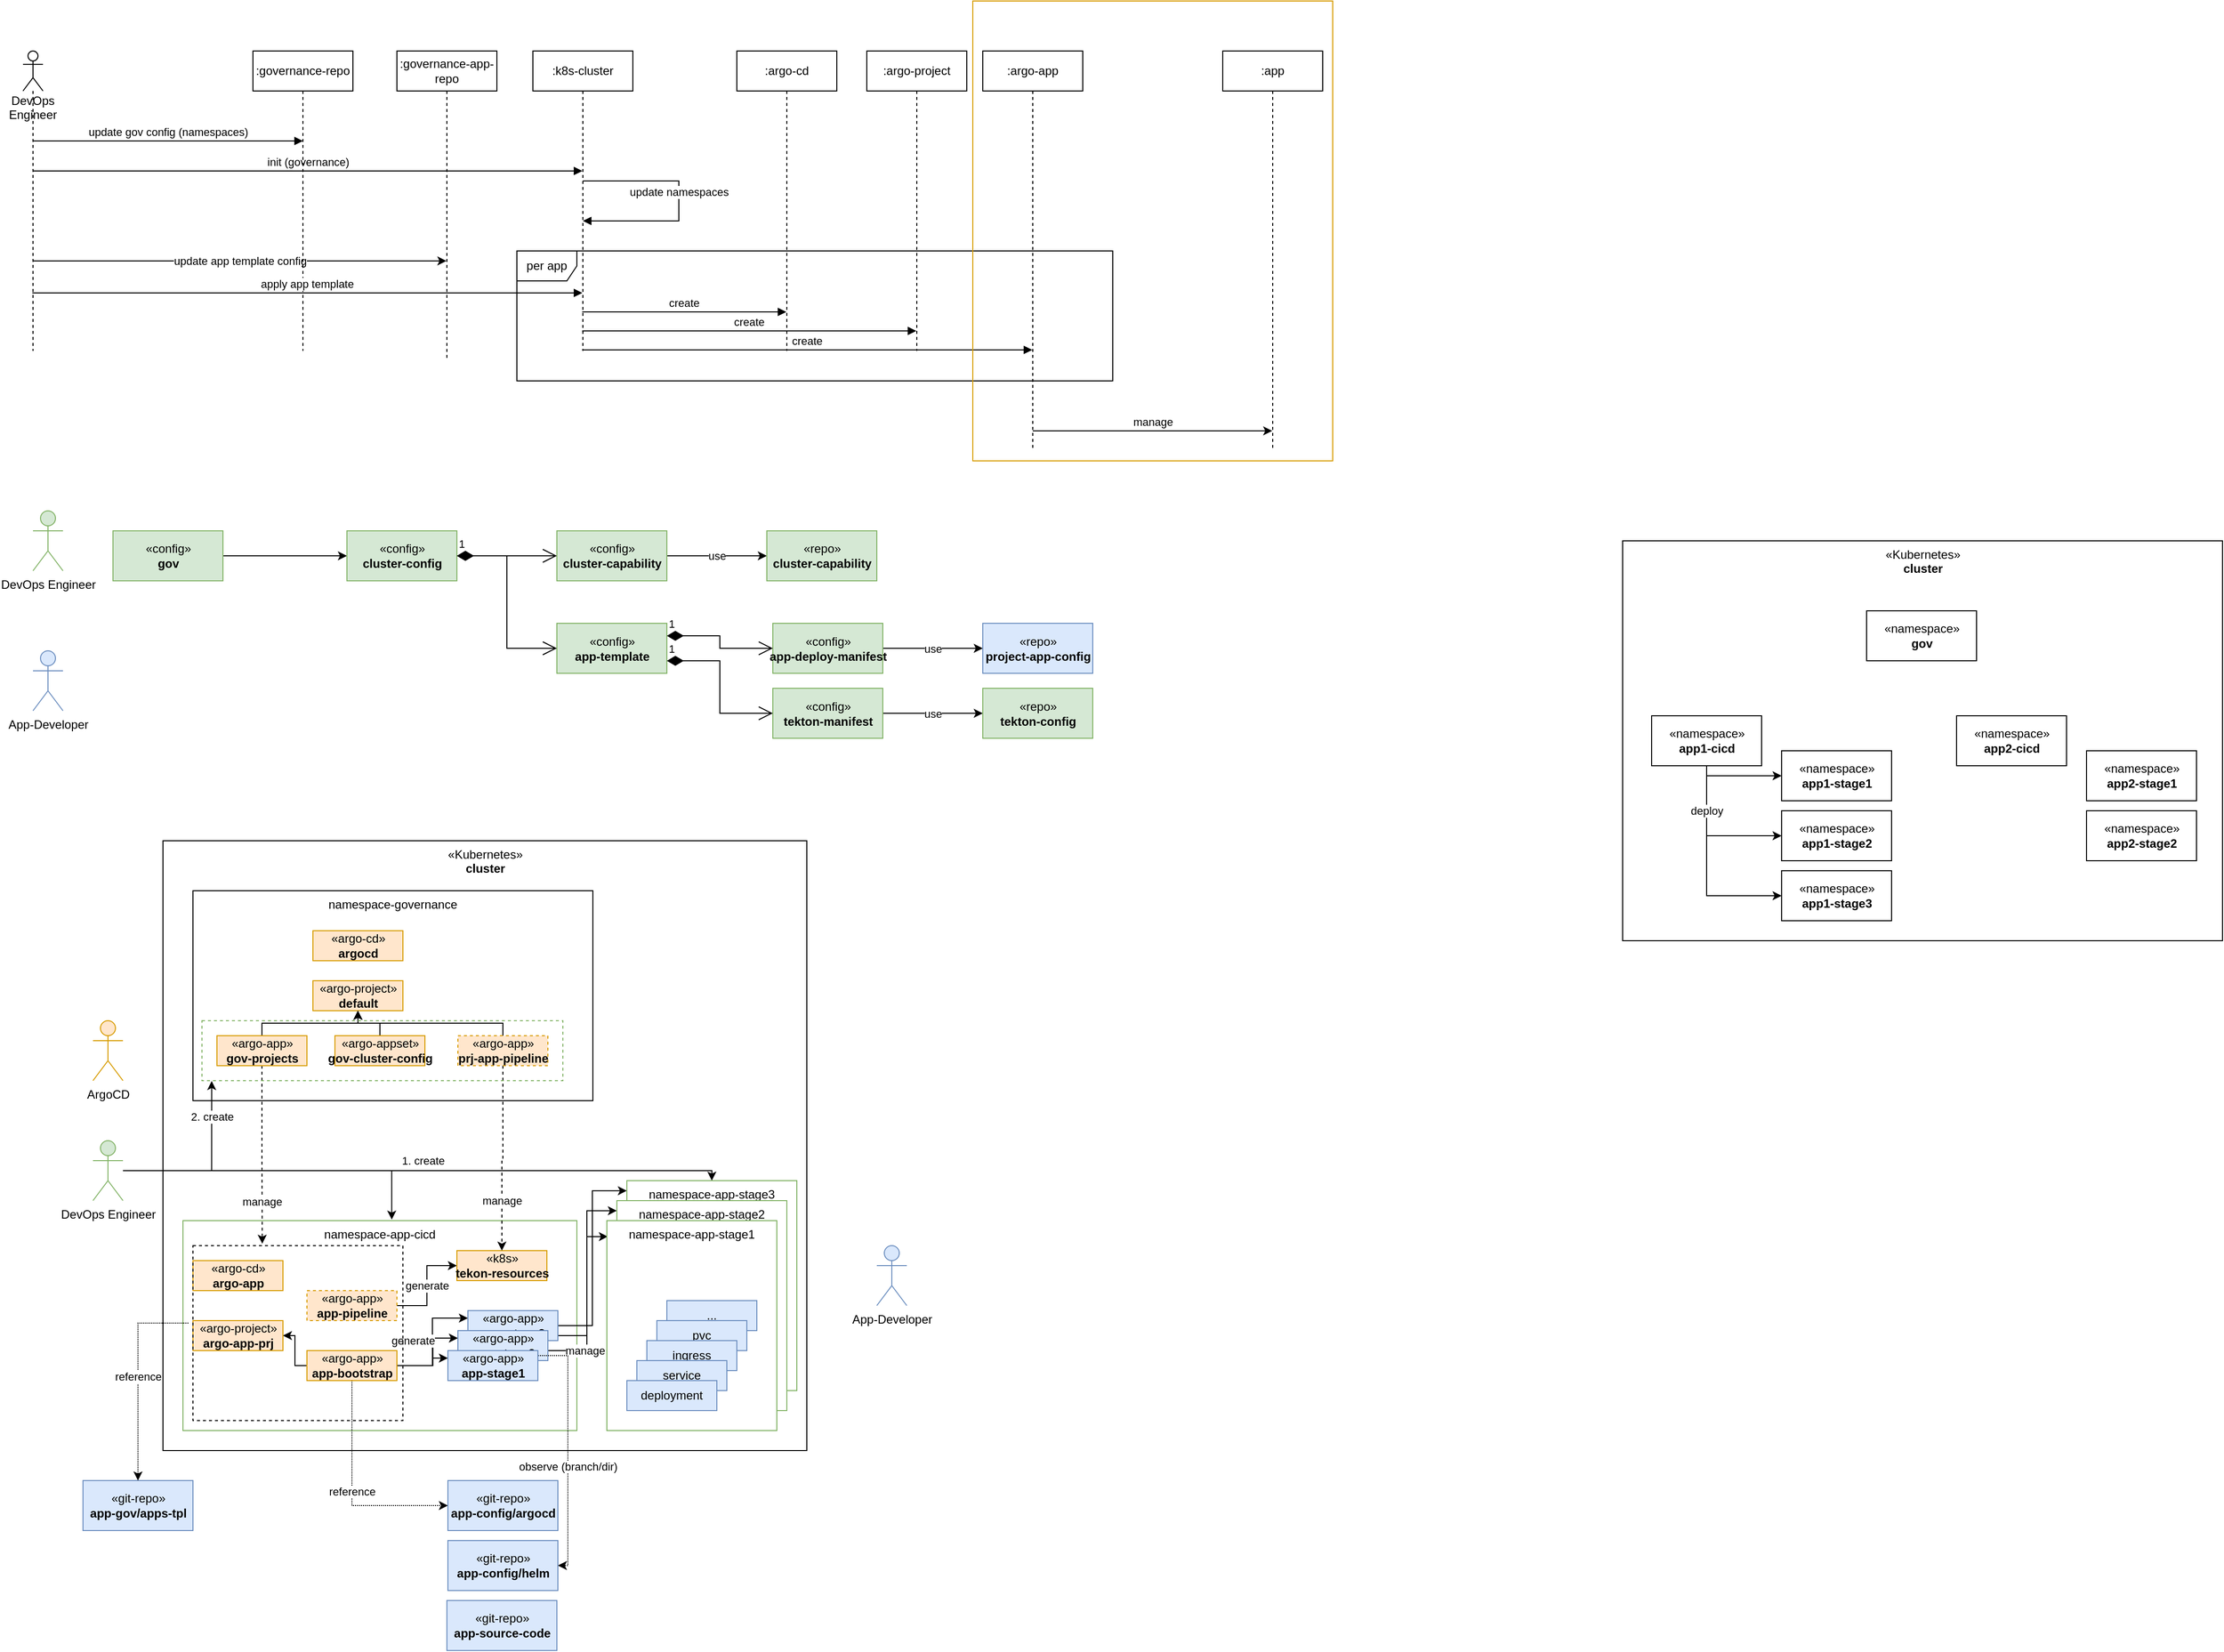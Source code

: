 <mxfile>
    <diagram id="TUL-UYeq6HDb0CNwIHWx" name="GitOps">
        <mxGraphModel dx="1995" dy="700" grid="1" gridSize="10" guides="1" tooltips="1" connect="1" arrows="1" fold="1" page="1" pageScale="1" pageWidth="827" pageHeight="1169" background="#ffffff" math="0" shadow="0">
            <root>
                <mxCell id="nsVgLiraT71_AxL_cq3k-0"/>
                <mxCell id="nsVgLiraT71_AxL_cq3k-1" parent="nsVgLiraT71_AxL_cq3k-0"/>
                <mxCell id="6ou4WCCmQBVYviTk-9dl-51" value="per app" style="shape=umlFrame;whiteSpace=wrap;html=1;" parent="nsVgLiraT71_AxL_cq3k-1" vertex="1">
                    <mxGeometry x="514" y="290" width="596" height="130" as="geometry"/>
                </mxCell>
                <mxCell id="nsVgLiraT71_AxL_cq3k-3" value="«Kubernetes»&lt;br&gt;&lt;b&gt;cluster&lt;/b&gt;" style="html=1;verticalAlign=top;" parent="nsVgLiraT71_AxL_cq3k-1" vertex="1">
                    <mxGeometry x="160" y="880" width="644" height="610" as="geometry"/>
                </mxCell>
                <mxCell id="nsVgLiraT71_AxL_cq3k-10" value="namespace-app-cicd" style="rounded=0;whiteSpace=wrap;html=1;verticalAlign=top;fillColor=none;strokeColor=#82b366;" parent="nsVgLiraT71_AxL_cq3k-1" vertex="1">
                    <mxGeometry x="180" y="1260" width="394" height="210" as="geometry"/>
                </mxCell>
                <mxCell id="nsVgLiraT71_AxL_cq3k-30" style="edgeStyle=orthogonalEdgeStyle;rounded=0;html=1;entryX=0;entryY=0.048;entryDx=0;entryDy=0;entryPerimeter=0;exitX=1;exitY=0.5;exitDx=0;exitDy=0;" parent="nsVgLiraT71_AxL_cq3k-1" source="6ou4WCCmQBVYviTk-9dl-10" target="nsVgLiraT71_AxL_cq3k-29" edge="1">
                    <mxGeometry relative="1" as="geometry">
                        <mxPoint x="544" y="1305" as="sourcePoint"/>
                    </mxGeometry>
                </mxCell>
                <mxCell id="nsVgLiraT71_AxL_cq3k-28" style="edgeStyle=orthogonalEdgeStyle;rounded=0;html=1;entryX=0;entryY=0.048;entryDx=0;entryDy=0;entryPerimeter=0;exitX=1;exitY=0.5;exitDx=0;exitDy=0;" parent="nsVgLiraT71_AxL_cq3k-1" source="6ou4WCCmQBVYviTk-9dl-9" target="nsVgLiraT71_AxL_cq3k-11" edge="1">
                    <mxGeometry relative="1" as="geometry">
                        <Array as="points">
                            <mxPoint x="584" y="1375"/>
                            <mxPoint x="584" y="1250"/>
                        </Array>
                        <mxPoint x="534" y="1325" as="sourcePoint"/>
                    </mxGeometry>
                </mxCell>
                <mxCell id="nsVgLiraT71_AxL_cq3k-31" style="edgeStyle=orthogonalEdgeStyle;rounded=0;html=1;entryX=0.006;entryY=0.076;entryDx=0;entryDy=0;entryPerimeter=0;exitX=1;exitY=0.5;exitDx=0;exitDy=0;" parent="nsVgLiraT71_AxL_cq3k-1" source="6ou4WCCmQBVYviTk-9dl-8" target="nsVgLiraT71_AxL_cq3k-2" edge="1">
                    <mxGeometry relative="1" as="geometry">
                        <Array as="points">
                            <mxPoint x="524" y="1390"/>
                            <mxPoint x="584" y="1390"/>
                            <mxPoint x="584" y="1276"/>
                        </Array>
                        <mxPoint x="524" y="1345" as="sourcePoint"/>
                    </mxGeometry>
                </mxCell>
                <mxCell id="nsVgLiraT71_AxL_cq3k-32" value="manage" style="edgeLabel;html=1;align=center;verticalAlign=middle;resizable=0;points=[];" parent="nsVgLiraT71_AxL_cq3k-31" vertex="1" connectable="0">
                    <mxGeometry x="-0.24" relative="1" as="geometry">
                        <mxPoint as="offset"/>
                    </mxGeometry>
                </mxCell>
                <mxCell id="nsVgLiraT71_AxL_cq3k-17" value="namespace-governance" style="rounded=0;whiteSpace=wrap;html=1;verticalAlign=top;" parent="nsVgLiraT71_AxL_cq3k-1" vertex="1">
                    <mxGeometry x="190" y="930" width="400" height="210" as="geometry"/>
                </mxCell>
                <mxCell id="nsVgLiraT71_AxL_cq3k-26" style="edgeStyle=none;html=1;" parent="nsVgLiraT71_AxL_cq3k-1" edge="1">
                    <mxGeometry relative="1" as="geometry">
                        <mxPoint x="524" y="1025" as="targetPoint"/>
                    </mxGeometry>
                </mxCell>
                <mxCell id="6ou4WCCmQBVYviTk-9dl-57" value="" style="edgeStyle=orthogonalEdgeStyle;rounded=0;html=1;entryX=0.53;entryY=-0.005;entryDx=0;entryDy=0;entryPerimeter=0;startArrow=none;startFill=0;endArrow=classic;endFill=1;" parent="nsVgLiraT71_AxL_cq3k-1" source="nsVgLiraT71_AxL_cq3k-23" target="nsVgLiraT71_AxL_cq3k-10" edge="1">
                    <mxGeometry x="-0.597" y="10" relative="1" as="geometry">
                        <mxPoint as="offset"/>
                    </mxGeometry>
                </mxCell>
                <mxCell id="6ou4WCCmQBVYviTk-9dl-58" value="1. create" style="edgeStyle=orthogonalEdgeStyle;rounded=0;html=1;entryX=0.5;entryY=0;entryDx=0;entryDy=0;startArrow=none;startFill=0;endArrow=classic;endFill=1;" parent="nsVgLiraT71_AxL_cq3k-1" source="nsVgLiraT71_AxL_cq3k-23" target="nsVgLiraT71_AxL_cq3k-29" edge="1">
                    <mxGeometry x="0.002" y="10" relative="1" as="geometry">
                        <Array as="points">
                            <mxPoint x="709" y="1210"/>
                        </Array>
                        <mxPoint as="offset"/>
                    </mxGeometry>
                </mxCell>
                <mxCell id="6ou4WCCmQBVYviTk-9dl-76" value="2. create" style="edgeStyle=orthogonalEdgeStyle;rounded=0;html=1;entryX=0.027;entryY=1.006;entryDx=0;entryDy=0;entryPerimeter=0;startArrow=none;startFill=0;endArrow=classic;endFill=1;" parent="nsVgLiraT71_AxL_cq3k-1" source="nsVgLiraT71_AxL_cq3k-23" target="6ou4WCCmQBVYviTk-9dl-75" edge="1">
                    <mxGeometry x="0.6" relative="1" as="geometry">
                        <mxPoint as="offset"/>
                    </mxGeometry>
                </mxCell>
                <mxCell id="nsVgLiraT71_AxL_cq3k-23" value="DevOps Engineer" style="shape=umlActor;verticalLabelPosition=bottom;verticalAlign=top;html=1;outlineConnect=0;fillColor=#d5e8d4;strokeColor=#82b366;" parent="nsVgLiraT71_AxL_cq3k-1" vertex="1">
                    <mxGeometry x="90" y="1180" width="30" height="60" as="geometry"/>
                </mxCell>
                <mxCell id="nsVgLiraT71_AxL_cq3k-24" value="App-Developer" style="shape=umlActor;verticalLabelPosition=bottom;verticalAlign=top;html=1;outlineConnect=0;fillColor=#dae8fc;strokeColor=#6c8ebf;" parent="nsVgLiraT71_AxL_cq3k-1" vertex="1">
                    <mxGeometry x="874" y="1285" width="30" height="60" as="geometry"/>
                </mxCell>
                <mxCell id="nsVgLiraT71_AxL_cq3k-29" value="namespace-app-stage3" style="rounded=0;whiteSpace=wrap;html=1;verticalAlign=top;fillColor=none;strokeColor=#82b366;" parent="nsVgLiraT71_AxL_cq3k-1" vertex="1">
                    <mxGeometry x="624" y="1220" width="170" height="210" as="geometry"/>
                </mxCell>
                <mxCell id="nsVgLiraT71_AxL_cq3k-11" value="namespace-app-stage2" style="rounded=0;whiteSpace=wrap;html=1;verticalAlign=top;fillColor=default;strokeColor=#82b366;" parent="nsVgLiraT71_AxL_cq3k-1" vertex="1">
                    <mxGeometry x="614" y="1240" width="170" height="210" as="geometry"/>
                </mxCell>
                <mxCell id="nsVgLiraT71_AxL_cq3k-2" value="namespace-app-stage1" style="rounded=0;whiteSpace=wrap;html=1;verticalAlign=top;fillColor=default;strokeColor=#82b366;" parent="nsVgLiraT71_AxL_cq3k-1" vertex="1">
                    <mxGeometry x="604" y="1260" width="170" height="210" as="geometry"/>
                </mxCell>
                <mxCell id="nsVgLiraT71_AxL_cq3k-8" value="..." style="rounded=0;whiteSpace=wrap;html=1;fillColor=#dae8fc;strokeColor=#6c8ebf;" parent="nsVgLiraT71_AxL_cq3k-1" vertex="1">
                    <mxGeometry x="664" y="1340" width="90" height="30" as="geometry"/>
                </mxCell>
                <mxCell id="nsVgLiraT71_AxL_cq3k-7" value="pvc" style="rounded=0;whiteSpace=wrap;html=1;fillColor=#dae8fc;strokeColor=#6c8ebf;" parent="nsVgLiraT71_AxL_cq3k-1" vertex="1">
                    <mxGeometry x="654" y="1360" width="90" height="30" as="geometry"/>
                </mxCell>
                <mxCell id="nsVgLiraT71_AxL_cq3k-5" value="ingress" style="rounded=0;whiteSpace=wrap;html=1;fillColor=#dae8fc;strokeColor=#6c8ebf;" parent="nsVgLiraT71_AxL_cq3k-1" vertex="1">
                    <mxGeometry x="644" y="1380" width="90" height="30" as="geometry"/>
                </mxCell>
                <mxCell id="nsVgLiraT71_AxL_cq3k-6" value="service" style="rounded=0;whiteSpace=wrap;html=1;fillColor=#dae8fc;strokeColor=#6c8ebf;" parent="nsVgLiraT71_AxL_cq3k-1" vertex="1">
                    <mxGeometry x="634" y="1400" width="90" height="30" as="geometry"/>
                </mxCell>
                <mxCell id="nsVgLiraT71_AxL_cq3k-4" value="deployment" style="rounded=0;whiteSpace=wrap;html=1;fillColor=#dae8fc;strokeColor=#6c8ebf;" parent="nsVgLiraT71_AxL_cq3k-1" vertex="1">
                    <mxGeometry x="624" y="1420" width="90" height="30" as="geometry"/>
                </mxCell>
                <mxCell id="6ou4WCCmQBVYviTk-9dl-1" style="edgeStyle=orthogonalEdgeStyle;rounded=0;html=1;exitX=0;exitY=0.5;exitDx=0;exitDy=0;" parent="nsVgLiraT71_AxL_cq3k-1" source="6ou4WCCmQBVYviTk-9dl-7" target="6ou4WCCmQBVYviTk-9dl-6" edge="1">
                    <mxGeometry relative="1" as="geometry">
                        <mxPoint x="349" y="1360" as="sourcePoint"/>
                    </mxGeometry>
                </mxCell>
                <mxCell id="6ou4WCCmQBVYviTk-9dl-2" style="edgeStyle=orthogonalEdgeStyle;rounded=0;html=1;entryX=0;entryY=0.25;entryDx=0;entryDy=0;exitX=1;exitY=0.5;exitDx=0;exitDy=0;" parent="nsVgLiraT71_AxL_cq3k-1" source="6ou4WCCmQBVYviTk-9dl-7" target="6ou4WCCmQBVYviTk-9dl-8" edge="1">
                    <mxGeometry relative="1" as="geometry">
                        <mxPoint x="405" y="1405" as="sourcePoint"/>
                        <mxPoint x="445" y="1345" as="targetPoint"/>
                        <Array as="points">
                            <mxPoint x="430" y="1405"/>
                            <mxPoint x="430" y="1398"/>
                        </Array>
                    </mxGeometry>
                </mxCell>
                <mxCell id="6ou4WCCmQBVYviTk-9dl-3" style="edgeStyle=orthogonalEdgeStyle;rounded=0;html=1;entryX=0;entryY=0.25;entryDx=0;entryDy=0;exitX=1;exitY=0.5;exitDx=0;exitDy=0;" parent="nsVgLiraT71_AxL_cq3k-1" source="6ou4WCCmQBVYviTk-9dl-7" target="6ou4WCCmQBVYviTk-9dl-9" edge="1">
                    <mxGeometry relative="1" as="geometry">
                        <mxPoint x="405" y="1378" as="sourcePoint"/>
                        <mxPoint x="455" y="1325" as="targetPoint"/>
                        <Array as="points">
                            <mxPoint x="430" y="1405"/>
                            <mxPoint x="430" y="1378"/>
                        </Array>
                    </mxGeometry>
                </mxCell>
                <mxCell id="6ou4WCCmQBVYviTk-9dl-4" value="generate" style="edgeStyle=orthogonalEdgeStyle;rounded=0;html=1;entryX=0;entryY=0.25;entryDx=0;entryDy=0;exitX=1;exitY=0.5;exitDx=0;exitDy=0;" parent="nsVgLiraT71_AxL_cq3k-1" source="6ou4WCCmQBVYviTk-9dl-7" target="6ou4WCCmQBVYviTk-9dl-10" edge="1">
                    <mxGeometry x="0.021" y="20" relative="1" as="geometry">
                        <mxPoint x="405" y="1380" as="sourcePoint"/>
                        <mxPoint x="465" y="1305" as="targetPoint"/>
                        <mxPoint as="offset"/>
                    </mxGeometry>
                </mxCell>
                <mxCell id="6ou4WCCmQBVYviTk-9dl-5" value="«argo-cd»&lt;br&gt;&lt;b&gt;argo-app&lt;/b&gt;" style="html=1;fillColor=#ffe6cc;strokeColor=#d79b00;" parent="nsVgLiraT71_AxL_cq3k-1" vertex="1">
                    <mxGeometry x="190" y="1300" width="90" height="30" as="geometry"/>
                </mxCell>
                <mxCell id="6ou4WCCmQBVYviTk-9dl-6" value="«argo-project»&lt;br&gt;&lt;b&gt;argo-app-prj&lt;/b&gt;" style="html=1;fillColor=#ffe6cc;strokeColor=#d79b00;" parent="nsVgLiraT71_AxL_cq3k-1" vertex="1">
                    <mxGeometry x="190" y="1360" width="90" height="30" as="geometry"/>
                </mxCell>
                <mxCell id="6ou4WCCmQBVYviTk-9dl-13" value="reference" style="edgeStyle=orthogonalEdgeStyle;rounded=0;html=1;entryX=0;entryY=0.5;entryDx=0;entryDy=0;dashed=1;dashPattern=1 1;exitX=0.5;exitY=1;exitDx=0;exitDy=0;" parent="nsVgLiraT71_AxL_cq3k-1" source="6ou4WCCmQBVYviTk-9dl-7" target="6ou4WCCmQBVYviTk-9dl-11" edge="1">
                    <mxGeometry relative="1" as="geometry">
                        <Array as="points">
                            <mxPoint x="349" y="1545"/>
                        </Array>
                    </mxGeometry>
                </mxCell>
                <mxCell id="6ou4WCCmQBVYviTk-9dl-7" value="«argo-app»&lt;br&gt;&lt;b&gt;app-bootstrap&lt;/b&gt;" style="html=1;fillColor=#ffe6cc;strokeColor=#d79b00;" parent="nsVgLiraT71_AxL_cq3k-1" vertex="1">
                    <mxGeometry x="304" y="1390" width="90" height="30" as="geometry"/>
                </mxCell>
                <mxCell id="6ou4WCCmQBVYviTk-9dl-10" value="«argo-app»&lt;br&gt;&lt;b&gt;app-stage3&lt;/b&gt;" style="html=1;fillColor=#dae8fc;strokeColor=#6c8ebf;" parent="nsVgLiraT71_AxL_cq3k-1" vertex="1">
                    <mxGeometry x="465" y="1350" width="90" height="30" as="geometry"/>
                </mxCell>
                <mxCell id="6ou4WCCmQBVYviTk-9dl-9" value="«argo-app»&lt;br&gt;&lt;b&gt;app-stage2&lt;/b&gt;" style="html=1;fillColor=#dae8fc;strokeColor=#6c8ebf;" parent="nsVgLiraT71_AxL_cq3k-1" vertex="1">
                    <mxGeometry x="455" y="1370" width="90" height="30" as="geometry"/>
                </mxCell>
                <mxCell id="6ou4WCCmQBVYviTk-9dl-14" value="observe (branch/dir)" style="edgeStyle=orthogonalEdgeStyle;rounded=0;html=1;entryX=1;entryY=0.5;entryDx=0;entryDy=0;dashed=1;dashPattern=1 1;exitX=1;exitY=0.5;exitDx=0;exitDy=0;" parent="nsVgLiraT71_AxL_cq3k-1" source="6ou4WCCmQBVYviTk-9dl-8" target="6ou4WCCmQBVYviTk-9dl-12" edge="1">
                    <mxGeometry x="0.16" relative="1" as="geometry">
                        <Array as="points">
                            <mxPoint x="565" y="1395"/>
                            <mxPoint x="565" y="1605"/>
                        </Array>
                        <mxPoint as="offset"/>
                    </mxGeometry>
                </mxCell>
                <mxCell id="6ou4WCCmQBVYviTk-9dl-8" value="«argo-app»&lt;br&gt;&lt;b&gt;app-stage1&lt;/b&gt;" style="html=1;fillColor=#dae8fc;strokeColor=#6c8ebf;" parent="nsVgLiraT71_AxL_cq3k-1" vertex="1">
                    <mxGeometry x="445" y="1390" width="90" height="30" as="geometry"/>
                </mxCell>
                <mxCell id="6ou4WCCmQBVYviTk-9dl-11" value="«git-repo»&lt;br&gt;&lt;b&gt;app-config/argocd&lt;/b&gt;" style="html=1;fillColor=#dae8fc;strokeColor=#6c8ebf;" parent="nsVgLiraT71_AxL_cq3k-1" vertex="1">
                    <mxGeometry x="445" y="1520" width="110" height="50" as="geometry"/>
                </mxCell>
                <mxCell id="6ou4WCCmQBVYviTk-9dl-12" value="«git-repo»&lt;br&gt;&lt;b&gt;app-config/helm&lt;/b&gt;" style="html=1;fillColor=#dae8fc;strokeColor=#6c8ebf;" parent="nsVgLiraT71_AxL_cq3k-1" vertex="1">
                    <mxGeometry x="445" y="1580" width="110" height="50" as="geometry"/>
                </mxCell>
                <mxCell id="6ou4WCCmQBVYviTk-9dl-77" value="generate" style="edgeStyle=orthogonalEdgeStyle;rounded=0;html=1;entryX=0;entryY=0.5;entryDx=0;entryDy=0;startArrow=none;startFill=0;endArrow=classic;endFill=1;" parent="nsVgLiraT71_AxL_cq3k-1" source="6ou4WCCmQBVYviTk-9dl-15" target="6ou4WCCmQBVYviTk-9dl-62" edge="1">
                    <mxGeometry relative="1" as="geometry"/>
                </mxCell>
                <mxCell id="6ou4WCCmQBVYviTk-9dl-15" value="«argo-app»&lt;br&gt;&lt;b&gt;app-pipeline&lt;/b&gt;" style="html=1;fillColor=#ffe6cc;strokeColor=#d79b00;dashed=1;" parent="nsVgLiraT71_AxL_cq3k-1" vertex="1">
                    <mxGeometry x="304" y="1330" width="90" height="30" as="geometry"/>
                </mxCell>
                <mxCell id="6ou4WCCmQBVYviTk-9dl-16" value="«Kubernetes»&lt;br&gt;&lt;b&gt;cluster&lt;/b&gt;" style="html=1;verticalAlign=top;" parent="nsVgLiraT71_AxL_cq3k-1" vertex="1">
                    <mxGeometry x="1620" y="580" width="600" height="400" as="geometry"/>
                </mxCell>
                <mxCell id="6ou4WCCmQBVYviTk-9dl-26" style="edgeStyle=orthogonalEdgeStyle;rounded=0;html=1;entryX=0;entryY=0.5;entryDx=0;entryDy=0;exitX=0.5;exitY=1;exitDx=0;exitDy=0;" parent="nsVgLiraT71_AxL_cq3k-1" source="6ou4WCCmQBVYviTk-9dl-17" target="6ou4WCCmQBVYviTk-9dl-18" edge="1">
                    <mxGeometry relative="1" as="geometry"/>
                </mxCell>
                <mxCell id="6ou4WCCmQBVYviTk-9dl-27" style="edgeStyle=orthogonalEdgeStyle;rounded=0;html=1;entryX=0;entryY=0.5;entryDx=0;entryDy=0;" parent="nsVgLiraT71_AxL_cq3k-1" source="6ou4WCCmQBVYviTk-9dl-17" target="6ou4WCCmQBVYviTk-9dl-19" edge="1">
                    <mxGeometry relative="1" as="geometry">
                        <Array as="points">
                            <mxPoint x="1704" y="875"/>
                        </Array>
                    </mxGeometry>
                </mxCell>
                <mxCell id="6ou4WCCmQBVYviTk-9dl-28" value="deploy" style="edgeStyle=orthogonalEdgeStyle;rounded=0;html=1;entryX=0;entryY=0.5;entryDx=0;entryDy=0;" parent="nsVgLiraT71_AxL_cq3k-1" source="6ou4WCCmQBVYviTk-9dl-17" target="6ou4WCCmQBVYviTk-9dl-20" edge="1">
                    <mxGeometry x="-0.561" relative="1" as="geometry">
                        <Array as="points">
                            <mxPoint x="1704" y="935"/>
                        </Array>
                        <mxPoint as="offset"/>
                    </mxGeometry>
                </mxCell>
                <mxCell id="6ou4WCCmQBVYviTk-9dl-17" value="«namespace»&lt;br&gt;&lt;b&gt;app1-cicd&lt;/b&gt;" style="html=1;" parent="nsVgLiraT71_AxL_cq3k-1" vertex="1">
                    <mxGeometry x="1649" y="755" width="110" height="50" as="geometry"/>
                </mxCell>
                <mxCell id="6ou4WCCmQBVYviTk-9dl-18" value="«namespace»&lt;br&gt;&lt;b&gt;app1-stage1&lt;/b&gt;" style="html=1;" parent="nsVgLiraT71_AxL_cq3k-1" vertex="1">
                    <mxGeometry x="1779" y="790" width="110" height="50" as="geometry"/>
                </mxCell>
                <mxCell id="6ou4WCCmQBVYviTk-9dl-19" value="«namespace»&lt;br&gt;&lt;b&gt;app1-stage2&lt;/b&gt;" style="html=1;" parent="nsVgLiraT71_AxL_cq3k-1" vertex="1">
                    <mxGeometry x="1779" y="850" width="110" height="50" as="geometry"/>
                </mxCell>
                <mxCell id="6ou4WCCmQBVYviTk-9dl-20" value="«namespace»&lt;br&gt;&lt;b&gt;app1-stage3&lt;/b&gt;" style="html=1;" parent="nsVgLiraT71_AxL_cq3k-1" vertex="1">
                    <mxGeometry x="1779" y="910" width="110" height="50" as="geometry"/>
                </mxCell>
                <mxCell id="6ou4WCCmQBVYviTk-9dl-21" value="«namespace»&lt;br&gt;&lt;b&gt;app2-cicd&lt;/b&gt;" style="html=1;" parent="nsVgLiraT71_AxL_cq3k-1" vertex="1">
                    <mxGeometry x="1954" y="755" width="110" height="50" as="geometry"/>
                </mxCell>
                <mxCell id="6ou4WCCmQBVYviTk-9dl-22" value="«namespace»&lt;br&gt;&lt;b&gt;app2-stage1&lt;/b&gt;" style="html=1;" parent="nsVgLiraT71_AxL_cq3k-1" vertex="1">
                    <mxGeometry x="2084" y="790" width="110" height="50" as="geometry"/>
                </mxCell>
                <mxCell id="6ou4WCCmQBVYviTk-9dl-23" value="«namespace»&lt;br&gt;&lt;b&gt;app2-stage2&lt;/b&gt;" style="html=1;" parent="nsVgLiraT71_AxL_cq3k-1" vertex="1">
                    <mxGeometry x="2084" y="850" width="110" height="50" as="geometry"/>
                </mxCell>
                <mxCell id="6ou4WCCmQBVYviTk-9dl-59" value="" style="html=1;dashed=1;fillColor=none;" parent="nsVgLiraT71_AxL_cq3k-1" vertex="1">
                    <mxGeometry x="190" y="1285" width="210" height="175" as="geometry"/>
                </mxCell>
                <mxCell id="6ou4WCCmQBVYviTk-9dl-25" value="«namespace»&lt;br&gt;&lt;b&gt;gov&lt;/b&gt;" style="html=1;" parent="nsVgLiraT71_AxL_cq3k-1" vertex="1">
                    <mxGeometry x="1864" y="650" width="110" height="50" as="geometry"/>
                </mxCell>
                <mxCell id="6ou4WCCmQBVYviTk-9dl-32" value="«git-repo»&lt;br&gt;&lt;b&gt;app-gov/apps-tpl&lt;/b&gt;" style="html=1;fillColor=#dae8fc;strokeColor=#6c8ebf;" parent="nsVgLiraT71_AxL_cq3k-1" vertex="1">
                    <mxGeometry x="80" y="1520" width="110" height="50" as="geometry"/>
                </mxCell>
                <mxCell id="6ou4WCCmQBVYviTk-9dl-44" value="update app template config" style="edgeStyle=orthogonalEdgeStyle;rounded=0;html=1;" parent="nsVgLiraT71_AxL_cq3k-1" source="6ou4WCCmQBVYviTk-9dl-36" target="6ou4WCCmQBVYviTk-9dl-42" edge="1">
                    <mxGeometry relative="1" as="geometry">
                        <Array as="points">
                            <mxPoint x="350" y="300"/>
                            <mxPoint x="350" y="300"/>
                        </Array>
                    </mxGeometry>
                </mxCell>
                <mxCell id="6ou4WCCmQBVYviTk-9dl-36" value="DevOps Engineer" style="shape=umlLifeline;participant=umlActor;perimeter=lifelinePerimeter;whiteSpace=wrap;html=1;container=1;collapsible=0;recursiveResize=0;verticalAlign=top;spacingTop=36;outlineConnect=0;" parent="nsVgLiraT71_AxL_cq3k-1" vertex="1">
                    <mxGeometry x="20" y="90" width="20" height="300" as="geometry"/>
                </mxCell>
                <mxCell id="6ou4WCCmQBVYviTk-9dl-37" value=":k8s-cluster" style="shape=umlLifeline;perimeter=lifelinePerimeter;whiteSpace=wrap;html=1;container=1;collapsible=0;recursiveResize=0;outlineConnect=0;" parent="nsVgLiraT71_AxL_cq3k-1" vertex="1">
                    <mxGeometry x="530" y="90" width="100" height="300" as="geometry"/>
                </mxCell>
                <mxCell id="6ou4WCCmQBVYviTk-9dl-38" value="update gov config (namespaces)" style="html=1;verticalAlign=bottom;endArrow=block;rounded=0;" parent="nsVgLiraT71_AxL_cq3k-1" source="6ou4WCCmQBVYviTk-9dl-36" target="6ou4WCCmQBVYviTk-9dl-40" edge="1">
                    <mxGeometry width="80" relative="1" as="geometry">
                        <mxPoint x="390" y="410" as="sourcePoint"/>
                        <mxPoint x="470" y="410" as="targetPoint"/>
                        <Array as="points">
                            <mxPoint x="300" y="180"/>
                        </Array>
                    </mxGeometry>
                </mxCell>
                <mxCell id="6ou4WCCmQBVYviTk-9dl-39" value="init (governance)" style="html=1;verticalAlign=bottom;endArrow=block;rounded=0;" parent="nsVgLiraT71_AxL_cq3k-1" source="6ou4WCCmQBVYviTk-9dl-36" target="6ou4WCCmQBVYviTk-9dl-37" edge="1">
                    <mxGeometry width="80" relative="1" as="geometry">
                        <mxPoint x="390" y="410" as="sourcePoint"/>
                        <mxPoint x="470" y="410" as="targetPoint"/>
                        <Array as="points">
                            <mxPoint x="180" y="210"/>
                        </Array>
                    </mxGeometry>
                </mxCell>
                <mxCell id="6ou4WCCmQBVYviTk-9dl-40" value=":governance-repo" style="shape=umlLifeline;perimeter=lifelinePerimeter;whiteSpace=wrap;html=1;container=1;collapsible=0;recursiveResize=0;outlineConnect=0;" parent="nsVgLiraT71_AxL_cq3k-1" vertex="1">
                    <mxGeometry x="250" y="90" width="100" height="300" as="geometry"/>
                </mxCell>
                <mxCell id="6ou4WCCmQBVYviTk-9dl-41" value="update namespaces" style="html=1;verticalAlign=bottom;endArrow=block;rounded=0;" parent="nsVgLiraT71_AxL_cq3k-1" source="6ou4WCCmQBVYviTk-9dl-37" target="6ou4WCCmQBVYviTk-9dl-37" edge="1">
                    <mxGeometry width="80" relative="1" as="geometry">
                        <mxPoint x="195.324" y="220" as="sourcePoint"/>
                        <mxPoint x="589.5" y="220" as="targetPoint"/>
                        <Array as="points">
                            <mxPoint x="676" y="220"/>
                            <mxPoint x="676" y="260"/>
                        </Array>
                    </mxGeometry>
                </mxCell>
                <mxCell id="6ou4WCCmQBVYviTk-9dl-42" value=":governance-app-repo" style="shape=umlLifeline;perimeter=lifelinePerimeter;whiteSpace=wrap;html=1;container=1;collapsible=0;recursiveResize=0;outlineConnect=0;" parent="nsVgLiraT71_AxL_cq3k-1" vertex="1">
                    <mxGeometry x="394" y="90" width="100" height="310" as="geometry"/>
                </mxCell>
                <mxCell id="6ou4WCCmQBVYviTk-9dl-47" value="apply app template" style="html=1;verticalAlign=bottom;endArrow=block;rounded=0;" parent="nsVgLiraT71_AxL_cq3k-1" edge="1">
                    <mxGeometry width="80" relative="1" as="geometry">
                        <mxPoint x="29.324" y="332" as="sourcePoint"/>
                        <mxPoint x="579.5" y="332" as="targetPoint"/>
                    </mxGeometry>
                </mxCell>
                <mxCell id="6ou4WCCmQBVYviTk-9dl-48" value=":argo-cd" style="shape=umlLifeline;perimeter=lifelinePerimeter;whiteSpace=wrap;html=1;container=1;collapsible=0;recursiveResize=0;outlineConnect=0;" parent="nsVgLiraT71_AxL_cq3k-1" vertex="1">
                    <mxGeometry x="734" y="90" width="100" height="300" as="geometry"/>
                </mxCell>
                <mxCell id="6ou4WCCmQBVYviTk-9dl-49" value=":argo-project" style="shape=umlLifeline;perimeter=lifelinePerimeter;whiteSpace=wrap;html=1;container=1;collapsible=0;recursiveResize=0;outlineConnect=0;" parent="nsVgLiraT71_AxL_cq3k-1" vertex="1">
                    <mxGeometry x="864" y="90" width="100" height="300" as="geometry"/>
                </mxCell>
                <mxCell id="6ou4WCCmQBVYviTk-9dl-50" value=":argo-app" style="shape=umlLifeline;perimeter=lifelinePerimeter;whiteSpace=wrap;html=1;container=1;collapsible=0;recursiveResize=0;outlineConnect=0;" parent="nsVgLiraT71_AxL_cq3k-1" vertex="1">
                    <mxGeometry x="980" y="90" width="100" height="400" as="geometry"/>
                </mxCell>
                <mxCell id="6ou4WCCmQBVYviTk-9dl-52" value="create" style="html=1;verticalAlign=bottom;endArrow=block;rounded=0;" parent="nsVgLiraT71_AxL_cq3k-1" edge="1">
                    <mxGeometry width="80" relative="1" as="geometry">
                        <mxPoint x="579.324" y="351" as="sourcePoint"/>
                        <mxPoint x="783.5" y="351" as="targetPoint"/>
                    </mxGeometry>
                </mxCell>
                <mxCell id="6ou4WCCmQBVYviTk-9dl-53" value="create" style="html=1;verticalAlign=bottom;endArrow=block;rounded=0;" parent="nsVgLiraT71_AxL_cq3k-1" edge="1">
                    <mxGeometry width="80" relative="1" as="geometry">
                        <mxPoint x="579.324" y="370" as="sourcePoint"/>
                        <mxPoint x="913.5" y="370" as="targetPoint"/>
                    </mxGeometry>
                </mxCell>
                <mxCell id="6ou4WCCmQBVYviTk-9dl-54" value="create" style="html=1;verticalAlign=bottom;endArrow=block;rounded=0;" parent="nsVgLiraT71_AxL_cq3k-1" edge="1">
                    <mxGeometry width="80" relative="1" as="geometry">
                        <mxPoint x="579.324" y="389" as="sourcePoint"/>
                        <mxPoint x="1029.5" y="389" as="targetPoint"/>
                    </mxGeometry>
                </mxCell>
                <mxCell id="6ou4WCCmQBVYviTk-9dl-55" value=":app" style="shape=umlLifeline;perimeter=lifelinePerimeter;whiteSpace=wrap;html=1;container=1;collapsible=0;recursiveResize=0;outlineConnect=0;" parent="nsVgLiraT71_AxL_cq3k-1" vertex="1">
                    <mxGeometry x="1220" y="90" width="100" height="400" as="geometry"/>
                </mxCell>
                <mxCell id="6ou4WCCmQBVYviTk-9dl-56" value="manage" style="html=1;verticalAlign=bottom;endArrow=none;rounded=0;startArrow=classic;startFill=1;endFill=0;" parent="nsVgLiraT71_AxL_cq3k-1" source="6ou4WCCmQBVYviTk-9dl-55" target="6ou4WCCmQBVYviTk-9dl-50" edge="1">
                    <mxGeometry width="80" relative="1" as="geometry">
                        <mxPoint x="940" y="480" as="sourcePoint"/>
                        <mxPoint x="1020" y="480" as="targetPoint"/>
                        <Array as="points">
                            <mxPoint x="1160" y="470"/>
                        </Array>
                    </mxGeometry>
                </mxCell>
                <mxCell id="6ou4WCCmQBVYviTk-9dl-61" value="reference" style="edgeStyle=orthogonalEdgeStyle;rounded=0;html=1;entryX=0.5;entryY=0;entryDx=0;entryDy=0;startArrow=none;startFill=0;endArrow=classic;endFill=1;exitX=-0.022;exitY=0.443;exitDx=0;exitDy=0;exitPerimeter=0;dashed=1;dashPattern=1 1;" parent="nsVgLiraT71_AxL_cq3k-1" source="6ou4WCCmQBVYviTk-9dl-59" target="6ou4WCCmQBVYviTk-9dl-32" edge="1">
                    <mxGeometry relative="1" as="geometry">
                        <Array as="points">
                            <mxPoint x="135" y="1363"/>
                        </Array>
                    </mxGeometry>
                </mxCell>
                <mxCell id="tsx76kW40hrkIDjsJAma-0" value="" style="rounded=0;whiteSpace=wrap;html=1;fillColor=none;strokeColor=#d79b00;" parent="nsVgLiraT71_AxL_cq3k-1" vertex="1">
                    <mxGeometry x="970" y="40" width="360" height="460" as="geometry"/>
                </mxCell>
                <mxCell id="tsx76kW40hrkIDjsJAma-3" value="" style="edgeStyle=orthogonalEdgeStyle;html=1;rounded=0;exitX=1;exitY=0.5;exitDx=0;exitDy=0;" parent="nsVgLiraT71_AxL_cq3k-1" source="tsx76kW40hrkIDjsJAma-1" target="tsx76kW40hrkIDjsJAma-2" edge="1">
                    <mxGeometry relative="1" as="geometry"/>
                </mxCell>
                <mxCell id="tsx76kW40hrkIDjsJAma-1" value="«config»&lt;br&gt;&lt;b&gt;gov&lt;/b&gt;" style="html=1;fillColor=#d5e8d4;strokeColor=#82b366;" parent="nsVgLiraT71_AxL_cq3k-1" vertex="1">
                    <mxGeometry x="110" y="570" width="110" height="50" as="geometry"/>
                </mxCell>
                <mxCell id="tsx76kW40hrkIDjsJAma-2" value="«config»&lt;br&gt;&lt;b&gt;cluster-config&lt;/b&gt;" style="html=1;fillColor=#d5e8d4;strokeColor=#82b366;" parent="nsVgLiraT71_AxL_cq3k-1" vertex="1">
                    <mxGeometry x="344" y="570" width="110" height="50" as="geometry"/>
                </mxCell>
                <mxCell id="tsx76kW40hrkIDjsJAma-4" value="«config»&lt;br&gt;&lt;b&gt;app-template&lt;/b&gt;" style="html=1;fillColor=#d5e8d4;strokeColor=#82b366;" parent="nsVgLiraT71_AxL_cq3k-1" vertex="1">
                    <mxGeometry x="554" y="662.5" width="110" height="50" as="geometry"/>
                </mxCell>
                <mxCell id="tsx76kW40hrkIDjsJAma-13" value="use" style="edgeStyle=orthogonalEdgeStyle;rounded=0;html=1;entryX=0;entryY=0.5;entryDx=0;entryDy=0;" parent="nsVgLiraT71_AxL_cq3k-1" source="tsx76kW40hrkIDjsJAma-6" target="tsx76kW40hrkIDjsJAma-12" edge="1">
                    <mxGeometry relative="1" as="geometry"/>
                </mxCell>
                <mxCell id="tsx76kW40hrkIDjsJAma-6" value="«config»&lt;br&gt;&lt;b&gt;cluster-capability&lt;/b&gt;" style="html=1;fillColor=#d5e8d4;strokeColor=#82b366;" parent="nsVgLiraT71_AxL_cq3k-1" vertex="1">
                    <mxGeometry x="554" y="570" width="110" height="50" as="geometry"/>
                </mxCell>
                <mxCell id="tsx76kW40hrkIDjsJAma-7" value="1" style="endArrow=open;html=1;endSize=12;startArrow=diamondThin;startSize=14;startFill=1;edgeStyle=orthogonalEdgeStyle;align=left;verticalAlign=bottom;rounded=0;exitX=1;exitY=0.5;exitDx=0;exitDy=0;entryX=0;entryY=0.5;entryDx=0;entryDy=0;" parent="nsVgLiraT71_AxL_cq3k-1" source="tsx76kW40hrkIDjsJAma-2" target="tsx76kW40hrkIDjsJAma-6" edge="1">
                    <mxGeometry x="-1" y="3" relative="1" as="geometry">
                        <mxPoint x="210" y="420" as="sourcePoint"/>
                        <mxPoint x="370" y="420" as="targetPoint"/>
                    </mxGeometry>
                </mxCell>
                <mxCell id="tsx76kW40hrkIDjsJAma-15" value="use" style="edgeStyle=orthogonalEdgeStyle;rounded=0;html=1;entryX=0;entryY=0.5;entryDx=0;entryDy=0;" parent="nsVgLiraT71_AxL_cq3k-1" source="tsx76kW40hrkIDjsJAma-8" target="tsx76kW40hrkIDjsJAma-14" edge="1">
                    <mxGeometry relative="1" as="geometry"/>
                </mxCell>
                <mxCell id="tsx76kW40hrkIDjsJAma-8" value="«config»&lt;br&gt;&lt;b&gt;app-deploy-manifest&lt;/b&gt;" style="html=1;fillColor=#d5e8d4;strokeColor=#82b366;" parent="nsVgLiraT71_AxL_cq3k-1" vertex="1">
                    <mxGeometry x="770" y="662.5" width="110" height="50" as="geometry"/>
                </mxCell>
                <mxCell id="tsx76kW40hrkIDjsJAma-9" value="1" style="endArrow=open;html=1;endSize=12;startArrow=diamondThin;startSize=14;startFill=1;edgeStyle=orthogonalEdgeStyle;align=left;verticalAlign=bottom;rounded=0;entryX=0;entryY=0.5;entryDx=0;entryDy=0;exitX=1;exitY=0.25;exitDx=0;exitDy=0;" parent="nsVgLiraT71_AxL_cq3k-1" source="tsx76kW40hrkIDjsJAma-4" target="tsx76kW40hrkIDjsJAma-8" edge="1">
                    <mxGeometry x="-1" y="3" relative="1" as="geometry">
                        <mxPoint x="666" y="677.5" as="sourcePoint"/>
                        <mxPoint x="780" y="602.5" as="targetPoint"/>
                    </mxGeometry>
                </mxCell>
                <mxCell id="tsx76kW40hrkIDjsJAma-17" value="use" style="edgeStyle=orthogonalEdgeStyle;rounded=0;html=1;entryX=0;entryY=0.5;entryDx=0;entryDy=0;" parent="nsVgLiraT71_AxL_cq3k-1" source="tsx76kW40hrkIDjsJAma-10" target="tsx76kW40hrkIDjsJAma-16" edge="1">
                    <mxGeometry relative="1" as="geometry"/>
                </mxCell>
                <mxCell id="tsx76kW40hrkIDjsJAma-10" value="«config»&lt;br&gt;&lt;b&gt;tekton-manifest&lt;/b&gt;" style="html=1;fillColor=#d5e8d4;strokeColor=#82b366;" parent="nsVgLiraT71_AxL_cq3k-1" vertex="1">
                    <mxGeometry x="770" y="727.5" width="110" height="50" as="geometry"/>
                </mxCell>
                <mxCell id="tsx76kW40hrkIDjsJAma-11" value="1" style="endArrow=open;html=1;endSize=12;startArrow=diamondThin;startSize=14;startFill=1;edgeStyle=orthogonalEdgeStyle;align=left;verticalAlign=bottom;rounded=0;exitX=1;exitY=0.75;exitDx=0;exitDy=0;entryX=0;entryY=0.5;entryDx=0;entryDy=0;" parent="nsVgLiraT71_AxL_cq3k-1" source="tsx76kW40hrkIDjsJAma-4" target="tsx76kW40hrkIDjsJAma-10" edge="1">
                    <mxGeometry x="-1" y="3" relative="1" as="geometry">
                        <mxPoint x="680" y="702.5" as="sourcePoint"/>
                        <mxPoint x="780" y="697.5" as="targetPoint"/>
                    </mxGeometry>
                </mxCell>
                <mxCell id="tsx76kW40hrkIDjsJAma-12" value="«repo»&lt;br&gt;&lt;b&gt;cluster-capability&lt;/b&gt;" style="html=1;fillColor=#d5e8d4;strokeColor=#82b366;" parent="nsVgLiraT71_AxL_cq3k-1" vertex="1">
                    <mxGeometry x="764" y="570" width="110" height="50" as="geometry"/>
                </mxCell>
                <mxCell id="tsx76kW40hrkIDjsJAma-14" value="«repo»&lt;br&gt;&lt;b&gt;project-app-config&lt;/b&gt;" style="html=1;fillColor=#dae8fc;strokeColor=#6c8ebf;" parent="nsVgLiraT71_AxL_cq3k-1" vertex="1">
                    <mxGeometry x="980" y="662.5" width="110" height="50" as="geometry"/>
                </mxCell>
                <mxCell id="tsx76kW40hrkIDjsJAma-16" value="«repo»&lt;br&gt;&lt;b&gt;tekton-config&lt;/b&gt;" style="html=1;fillColor=#d5e8d4;strokeColor=#82b366;" parent="nsVgLiraT71_AxL_cq3k-1" vertex="1">
                    <mxGeometry x="980" y="727.5" width="110" height="50" as="geometry"/>
                </mxCell>
                <mxCell id="tsx76kW40hrkIDjsJAma-18" value="App-Developer" style="shape=umlActor;verticalLabelPosition=bottom;verticalAlign=top;html=1;outlineConnect=0;fillColor=#dae8fc;strokeColor=#6c8ebf;" parent="nsVgLiraT71_AxL_cq3k-1" vertex="1">
                    <mxGeometry x="30" y="690" width="30" height="60" as="geometry"/>
                </mxCell>
                <mxCell id="tsx76kW40hrkIDjsJAma-19" value="DevOps Engineer" style="shape=umlActor;verticalLabelPosition=bottom;verticalAlign=top;html=1;outlineConnect=0;fillColor=#d5e8d4;strokeColor=#82b366;" parent="nsVgLiraT71_AxL_cq3k-1" vertex="1">
                    <mxGeometry x="30" y="550" width="30" height="60" as="geometry"/>
                </mxCell>
                <mxCell id="6ou4WCCmQBVYviTk-9dl-62" value="«k8s»&lt;br&gt;&lt;b&gt;tekon-resources&lt;/b&gt;" style="html=1;fillColor=#ffe6cc;strokeColor=#d79b00;" parent="nsVgLiraT71_AxL_cq3k-1" vertex="1">
                    <mxGeometry x="454" y="1290" width="90" height="30" as="geometry"/>
                </mxCell>
                <mxCell id="6ou4WCCmQBVYviTk-9dl-63" value="ArgoCD" style="shape=umlActor;verticalLabelPosition=bottom;verticalAlign=top;html=1;outlineConnect=0;fillColor=#ffe6cc;strokeColor=#d79b00;" parent="nsVgLiraT71_AxL_cq3k-1" vertex="1">
                    <mxGeometry x="90" y="1060" width="30" height="60" as="geometry"/>
                </mxCell>
                <mxCell id="6ou4WCCmQBVYviTk-9dl-64" value="«argo-cd»&lt;br&gt;&lt;b&gt;argocd&lt;/b&gt;" style="html=1;fillColor=#ffe6cc;strokeColor=#d79b00;" parent="nsVgLiraT71_AxL_cq3k-1" vertex="1">
                    <mxGeometry x="310" y="970" width="90" height="30" as="geometry"/>
                </mxCell>
                <mxCell id="6ou4WCCmQBVYviTk-9dl-65" value="«argo-project»&lt;br&gt;&lt;b&gt;default&lt;/b&gt;" style="html=1;fillColor=#ffe6cc;strokeColor=#d79b00;" parent="nsVgLiraT71_AxL_cq3k-1" vertex="1">
                    <mxGeometry x="310" y="1020" width="90" height="30" as="geometry"/>
                </mxCell>
                <mxCell id="6ou4WCCmQBVYviTk-9dl-67" style="edgeStyle=orthogonalEdgeStyle;rounded=0;html=1;entryX=0.5;entryY=1;entryDx=0;entryDy=0;startArrow=none;startFill=0;endArrow=classic;endFill=1;exitX=0.5;exitY=0;exitDx=0;exitDy=0;" parent="nsVgLiraT71_AxL_cq3k-1" source="6ou4WCCmQBVYviTk-9dl-66" target="6ou4WCCmQBVYviTk-9dl-65" edge="1">
                    <mxGeometry relative="1" as="geometry"/>
                </mxCell>
                <mxCell id="6ou4WCCmQBVYviTk-9dl-73" value="manage" style="edgeStyle=orthogonalEdgeStyle;rounded=0;html=1;entryX=0.33;entryY=-0.011;entryDx=0;entryDy=0;entryPerimeter=0;dashed=1;startArrow=none;startFill=0;endArrow=classic;endFill=1;" parent="nsVgLiraT71_AxL_cq3k-1" source="6ou4WCCmQBVYviTk-9dl-66" target="6ou4WCCmQBVYviTk-9dl-59" edge="1">
                    <mxGeometry x="0.528" relative="1" as="geometry">
                        <mxPoint as="offset"/>
                    </mxGeometry>
                </mxCell>
                <mxCell id="6ou4WCCmQBVYviTk-9dl-66" value="«argo-app»&lt;br&gt;&lt;b&gt;gov-projects&lt;/b&gt;" style="html=1;fillColor=#ffe6cc;strokeColor=#d79b00;" parent="nsVgLiraT71_AxL_cq3k-1" vertex="1">
                    <mxGeometry x="214" y="1075" width="90" height="30" as="geometry"/>
                </mxCell>
                <mxCell id="6ou4WCCmQBVYviTk-9dl-71" style="edgeStyle=orthogonalEdgeStyle;rounded=0;html=1;entryX=0.5;entryY=1;entryDx=0;entryDy=0;startArrow=none;startFill=0;endArrow=classic;endFill=1;exitX=0.5;exitY=0;exitDx=0;exitDy=0;" parent="nsVgLiraT71_AxL_cq3k-1" source="6ou4WCCmQBVYviTk-9dl-68" target="6ou4WCCmQBVYviTk-9dl-65" edge="1">
                    <mxGeometry relative="1" as="geometry"/>
                </mxCell>
                <mxCell id="6ou4WCCmQBVYviTk-9dl-72" value="manage" style="edgeStyle=orthogonalEdgeStyle;rounded=0;html=1;startArrow=none;startFill=0;endArrow=classic;endFill=1;dashed=1;" parent="nsVgLiraT71_AxL_cq3k-1" source="6ou4WCCmQBVYviTk-9dl-68" target="6ou4WCCmQBVYviTk-9dl-62" edge="1">
                    <mxGeometry x="0.462" relative="1" as="geometry">
                        <mxPoint as="offset"/>
                    </mxGeometry>
                </mxCell>
                <mxCell id="6ou4WCCmQBVYviTk-9dl-68" value="«argo-app»&lt;br&gt;&lt;b&gt;prj-app-pipeline&lt;/b&gt;" style="html=1;fillColor=#ffe6cc;strokeColor=#d79b00;dashed=1;" parent="nsVgLiraT71_AxL_cq3k-1" vertex="1">
                    <mxGeometry x="455" y="1075" width="90" height="30" as="geometry"/>
                </mxCell>
                <mxCell id="6ou4WCCmQBVYviTk-9dl-70" style="edgeStyle=orthogonalEdgeStyle;rounded=0;html=1;entryX=0.5;entryY=1;entryDx=0;entryDy=0;startArrow=none;startFill=0;endArrow=classic;endFill=1;" parent="nsVgLiraT71_AxL_cq3k-1" source="6ou4WCCmQBVYviTk-9dl-69" target="6ou4WCCmQBVYviTk-9dl-65" edge="1">
                    <mxGeometry relative="1" as="geometry"/>
                </mxCell>
                <mxCell id="6ou4WCCmQBVYviTk-9dl-69" value="«argo-appset»&lt;br&gt;&lt;b&gt;gov-cluster-config&lt;/b&gt;" style="html=1;fillColor=#ffe6cc;strokeColor=#d79b00;" parent="nsVgLiraT71_AxL_cq3k-1" vertex="1">
                    <mxGeometry x="332" y="1075" width="90" height="30" as="geometry"/>
                </mxCell>
                <mxCell id="6ou4WCCmQBVYviTk-9dl-75" value="" style="rounded=0;whiteSpace=wrap;html=1;dashed=1;fillColor=none;strokeColor=#82b366;" parent="nsVgLiraT71_AxL_cq3k-1" vertex="1">
                    <mxGeometry x="199" y="1060" width="361" height="60" as="geometry"/>
                </mxCell>
                <mxCell id="xsDC2VhEvb90YRFbdPqD-0" value="«git-repo»&lt;br&gt;&lt;b&gt;app-source-code&lt;/b&gt;" style="html=1;fillColor=#dae8fc;strokeColor=#6c8ebf;" parent="nsVgLiraT71_AxL_cq3k-1" vertex="1">
                    <mxGeometry x="444" y="1640" width="110" height="50" as="geometry"/>
                </mxCell>
                <mxCell id="0" value="1" style="endArrow=open;html=1;endSize=12;startArrow=diamondThin;startSize=14;startFill=1;edgeStyle=orthogonalEdgeStyle;align=left;verticalAlign=bottom;rounded=0;exitX=1;exitY=0.5;exitDx=0;exitDy=0;entryX=0;entryY=0.5;entryDx=0;entryDy=0;" edge="1" parent="nsVgLiraT71_AxL_cq3k-1" source="tsx76kW40hrkIDjsJAma-2" target="tsx76kW40hrkIDjsJAma-4">
                    <mxGeometry x="-1" y="3" relative="1" as="geometry">
                        <mxPoint x="464" y="605" as="sourcePoint"/>
                        <mxPoint x="564" y="605" as="targetPoint"/>
                    </mxGeometry>
                </mxCell>
            </root>
        </mxGraphModel>
    </diagram>
</mxfile>